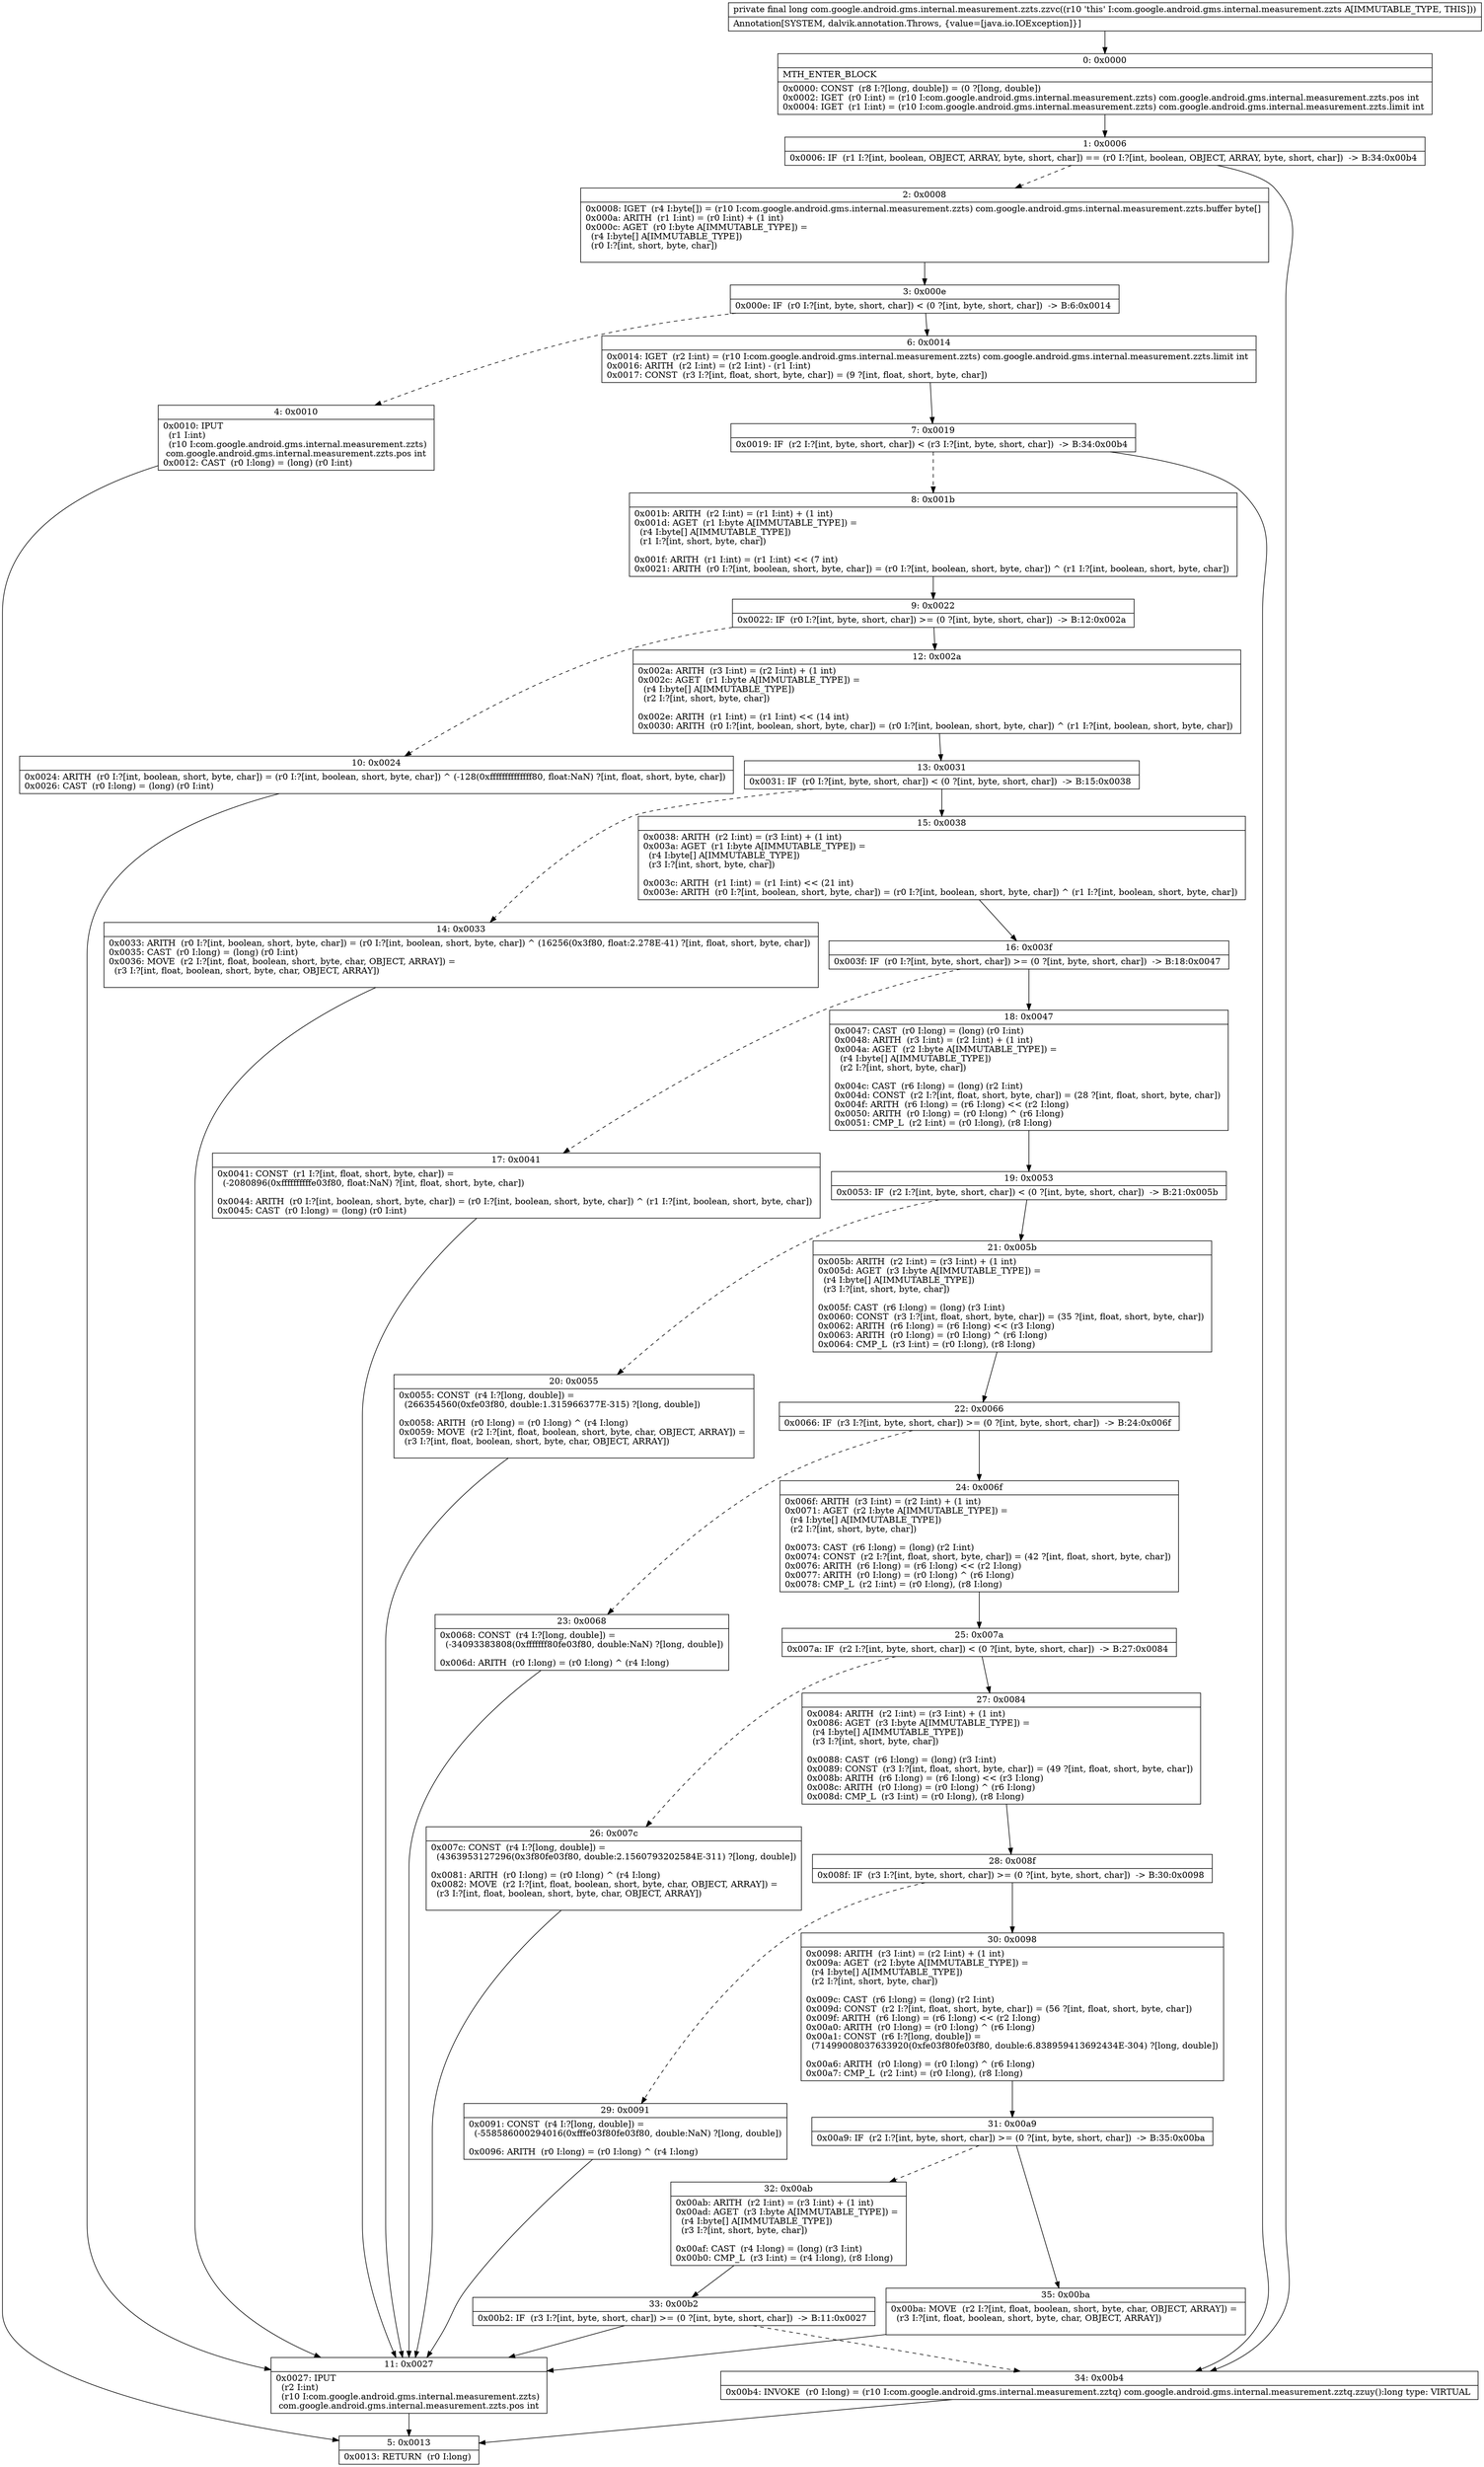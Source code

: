 digraph "CFG forcom.google.android.gms.internal.measurement.zzts.zzvc()J" {
Node_0 [shape=record,label="{0\:\ 0x0000|MTH_ENTER_BLOCK\l|0x0000: CONST  (r8 I:?[long, double]) = (0 ?[long, double]) \l0x0002: IGET  (r0 I:int) = (r10 I:com.google.android.gms.internal.measurement.zzts) com.google.android.gms.internal.measurement.zzts.pos int \l0x0004: IGET  (r1 I:int) = (r10 I:com.google.android.gms.internal.measurement.zzts) com.google.android.gms.internal.measurement.zzts.limit int \l}"];
Node_1 [shape=record,label="{1\:\ 0x0006|0x0006: IF  (r1 I:?[int, boolean, OBJECT, ARRAY, byte, short, char]) == (r0 I:?[int, boolean, OBJECT, ARRAY, byte, short, char])  \-\> B:34:0x00b4 \l}"];
Node_2 [shape=record,label="{2\:\ 0x0008|0x0008: IGET  (r4 I:byte[]) = (r10 I:com.google.android.gms.internal.measurement.zzts) com.google.android.gms.internal.measurement.zzts.buffer byte[] \l0x000a: ARITH  (r1 I:int) = (r0 I:int) + (1 int) \l0x000c: AGET  (r0 I:byte A[IMMUTABLE_TYPE]) = \l  (r4 I:byte[] A[IMMUTABLE_TYPE])\l  (r0 I:?[int, short, byte, char])\l \l}"];
Node_3 [shape=record,label="{3\:\ 0x000e|0x000e: IF  (r0 I:?[int, byte, short, char]) \< (0 ?[int, byte, short, char])  \-\> B:6:0x0014 \l}"];
Node_4 [shape=record,label="{4\:\ 0x0010|0x0010: IPUT  \l  (r1 I:int)\l  (r10 I:com.google.android.gms.internal.measurement.zzts)\l com.google.android.gms.internal.measurement.zzts.pos int \l0x0012: CAST  (r0 I:long) = (long) (r0 I:int) \l}"];
Node_5 [shape=record,label="{5\:\ 0x0013|0x0013: RETURN  (r0 I:long) \l}"];
Node_6 [shape=record,label="{6\:\ 0x0014|0x0014: IGET  (r2 I:int) = (r10 I:com.google.android.gms.internal.measurement.zzts) com.google.android.gms.internal.measurement.zzts.limit int \l0x0016: ARITH  (r2 I:int) = (r2 I:int) \- (r1 I:int) \l0x0017: CONST  (r3 I:?[int, float, short, byte, char]) = (9 ?[int, float, short, byte, char]) \l}"];
Node_7 [shape=record,label="{7\:\ 0x0019|0x0019: IF  (r2 I:?[int, byte, short, char]) \< (r3 I:?[int, byte, short, char])  \-\> B:34:0x00b4 \l}"];
Node_8 [shape=record,label="{8\:\ 0x001b|0x001b: ARITH  (r2 I:int) = (r1 I:int) + (1 int) \l0x001d: AGET  (r1 I:byte A[IMMUTABLE_TYPE]) = \l  (r4 I:byte[] A[IMMUTABLE_TYPE])\l  (r1 I:?[int, short, byte, char])\l \l0x001f: ARITH  (r1 I:int) = (r1 I:int) \<\< (7 int) \l0x0021: ARITH  (r0 I:?[int, boolean, short, byte, char]) = (r0 I:?[int, boolean, short, byte, char]) ^ (r1 I:?[int, boolean, short, byte, char]) \l}"];
Node_9 [shape=record,label="{9\:\ 0x0022|0x0022: IF  (r0 I:?[int, byte, short, char]) \>= (0 ?[int, byte, short, char])  \-\> B:12:0x002a \l}"];
Node_10 [shape=record,label="{10\:\ 0x0024|0x0024: ARITH  (r0 I:?[int, boolean, short, byte, char]) = (r0 I:?[int, boolean, short, byte, char]) ^ (\-128(0xffffffffffffff80, float:NaN) ?[int, float, short, byte, char]) \l0x0026: CAST  (r0 I:long) = (long) (r0 I:int) \l}"];
Node_11 [shape=record,label="{11\:\ 0x0027|0x0027: IPUT  \l  (r2 I:int)\l  (r10 I:com.google.android.gms.internal.measurement.zzts)\l com.google.android.gms.internal.measurement.zzts.pos int \l}"];
Node_12 [shape=record,label="{12\:\ 0x002a|0x002a: ARITH  (r3 I:int) = (r2 I:int) + (1 int) \l0x002c: AGET  (r1 I:byte A[IMMUTABLE_TYPE]) = \l  (r4 I:byte[] A[IMMUTABLE_TYPE])\l  (r2 I:?[int, short, byte, char])\l \l0x002e: ARITH  (r1 I:int) = (r1 I:int) \<\< (14 int) \l0x0030: ARITH  (r0 I:?[int, boolean, short, byte, char]) = (r0 I:?[int, boolean, short, byte, char]) ^ (r1 I:?[int, boolean, short, byte, char]) \l}"];
Node_13 [shape=record,label="{13\:\ 0x0031|0x0031: IF  (r0 I:?[int, byte, short, char]) \< (0 ?[int, byte, short, char])  \-\> B:15:0x0038 \l}"];
Node_14 [shape=record,label="{14\:\ 0x0033|0x0033: ARITH  (r0 I:?[int, boolean, short, byte, char]) = (r0 I:?[int, boolean, short, byte, char]) ^ (16256(0x3f80, float:2.278E\-41) ?[int, float, short, byte, char]) \l0x0035: CAST  (r0 I:long) = (long) (r0 I:int) \l0x0036: MOVE  (r2 I:?[int, float, boolean, short, byte, char, OBJECT, ARRAY]) = \l  (r3 I:?[int, float, boolean, short, byte, char, OBJECT, ARRAY])\l \l}"];
Node_15 [shape=record,label="{15\:\ 0x0038|0x0038: ARITH  (r2 I:int) = (r3 I:int) + (1 int) \l0x003a: AGET  (r1 I:byte A[IMMUTABLE_TYPE]) = \l  (r4 I:byte[] A[IMMUTABLE_TYPE])\l  (r3 I:?[int, short, byte, char])\l \l0x003c: ARITH  (r1 I:int) = (r1 I:int) \<\< (21 int) \l0x003e: ARITH  (r0 I:?[int, boolean, short, byte, char]) = (r0 I:?[int, boolean, short, byte, char]) ^ (r1 I:?[int, boolean, short, byte, char]) \l}"];
Node_16 [shape=record,label="{16\:\ 0x003f|0x003f: IF  (r0 I:?[int, byte, short, char]) \>= (0 ?[int, byte, short, char])  \-\> B:18:0x0047 \l}"];
Node_17 [shape=record,label="{17\:\ 0x0041|0x0041: CONST  (r1 I:?[int, float, short, byte, char]) = \l  (\-2080896(0xffffffffffe03f80, float:NaN) ?[int, float, short, byte, char])\l \l0x0044: ARITH  (r0 I:?[int, boolean, short, byte, char]) = (r0 I:?[int, boolean, short, byte, char]) ^ (r1 I:?[int, boolean, short, byte, char]) \l0x0045: CAST  (r0 I:long) = (long) (r0 I:int) \l}"];
Node_18 [shape=record,label="{18\:\ 0x0047|0x0047: CAST  (r0 I:long) = (long) (r0 I:int) \l0x0048: ARITH  (r3 I:int) = (r2 I:int) + (1 int) \l0x004a: AGET  (r2 I:byte A[IMMUTABLE_TYPE]) = \l  (r4 I:byte[] A[IMMUTABLE_TYPE])\l  (r2 I:?[int, short, byte, char])\l \l0x004c: CAST  (r6 I:long) = (long) (r2 I:int) \l0x004d: CONST  (r2 I:?[int, float, short, byte, char]) = (28 ?[int, float, short, byte, char]) \l0x004f: ARITH  (r6 I:long) = (r6 I:long) \<\< (r2 I:long) \l0x0050: ARITH  (r0 I:long) = (r0 I:long) ^ (r6 I:long) \l0x0051: CMP_L  (r2 I:int) = (r0 I:long), (r8 I:long) \l}"];
Node_19 [shape=record,label="{19\:\ 0x0053|0x0053: IF  (r2 I:?[int, byte, short, char]) \< (0 ?[int, byte, short, char])  \-\> B:21:0x005b \l}"];
Node_20 [shape=record,label="{20\:\ 0x0055|0x0055: CONST  (r4 I:?[long, double]) = \l  (266354560(0xfe03f80, double:1.315966377E\-315) ?[long, double])\l \l0x0058: ARITH  (r0 I:long) = (r0 I:long) ^ (r4 I:long) \l0x0059: MOVE  (r2 I:?[int, float, boolean, short, byte, char, OBJECT, ARRAY]) = \l  (r3 I:?[int, float, boolean, short, byte, char, OBJECT, ARRAY])\l \l}"];
Node_21 [shape=record,label="{21\:\ 0x005b|0x005b: ARITH  (r2 I:int) = (r3 I:int) + (1 int) \l0x005d: AGET  (r3 I:byte A[IMMUTABLE_TYPE]) = \l  (r4 I:byte[] A[IMMUTABLE_TYPE])\l  (r3 I:?[int, short, byte, char])\l \l0x005f: CAST  (r6 I:long) = (long) (r3 I:int) \l0x0060: CONST  (r3 I:?[int, float, short, byte, char]) = (35 ?[int, float, short, byte, char]) \l0x0062: ARITH  (r6 I:long) = (r6 I:long) \<\< (r3 I:long) \l0x0063: ARITH  (r0 I:long) = (r0 I:long) ^ (r6 I:long) \l0x0064: CMP_L  (r3 I:int) = (r0 I:long), (r8 I:long) \l}"];
Node_22 [shape=record,label="{22\:\ 0x0066|0x0066: IF  (r3 I:?[int, byte, short, char]) \>= (0 ?[int, byte, short, char])  \-\> B:24:0x006f \l}"];
Node_23 [shape=record,label="{23\:\ 0x0068|0x0068: CONST  (r4 I:?[long, double]) = \l  (\-34093383808(0xfffffff80fe03f80, double:NaN) ?[long, double])\l \l0x006d: ARITH  (r0 I:long) = (r0 I:long) ^ (r4 I:long) \l}"];
Node_24 [shape=record,label="{24\:\ 0x006f|0x006f: ARITH  (r3 I:int) = (r2 I:int) + (1 int) \l0x0071: AGET  (r2 I:byte A[IMMUTABLE_TYPE]) = \l  (r4 I:byte[] A[IMMUTABLE_TYPE])\l  (r2 I:?[int, short, byte, char])\l \l0x0073: CAST  (r6 I:long) = (long) (r2 I:int) \l0x0074: CONST  (r2 I:?[int, float, short, byte, char]) = (42 ?[int, float, short, byte, char]) \l0x0076: ARITH  (r6 I:long) = (r6 I:long) \<\< (r2 I:long) \l0x0077: ARITH  (r0 I:long) = (r0 I:long) ^ (r6 I:long) \l0x0078: CMP_L  (r2 I:int) = (r0 I:long), (r8 I:long) \l}"];
Node_25 [shape=record,label="{25\:\ 0x007a|0x007a: IF  (r2 I:?[int, byte, short, char]) \< (0 ?[int, byte, short, char])  \-\> B:27:0x0084 \l}"];
Node_26 [shape=record,label="{26\:\ 0x007c|0x007c: CONST  (r4 I:?[long, double]) = \l  (4363953127296(0x3f80fe03f80, double:2.1560793202584E\-311) ?[long, double])\l \l0x0081: ARITH  (r0 I:long) = (r0 I:long) ^ (r4 I:long) \l0x0082: MOVE  (r2 I:?[int, float, boolean, short, byte, char, OBJECT, ARRAY]) = \l  (r3 I:?[int, float, boolean, short, byte, char, OBJECT, ARRAY])\l \l}"];
Node_27 [shape=record,label="{27\:\ 0x0084|0x0084: ARITH  (r2 I:int) = (r3 I:int) + (1 int) \l0x0086: AGET  (r3 I:byte A[IMMUTABLE_TYPE]) = \l  (r4 I:byte[] A[IMMUTABLE_TYPE])\l  (r3 I:?[int, short, byte, char])\l \l0x0088: CAST  (r6 I:long) = (long) (r3 I:int) \l0x0089: CONST  (r3 I:?[int, float, short, byte, char]) = (49 ?[int, float, short, byte, char]) \l0x008b: ARITH  (r6 I:long) = (r6 I:long) \<\< (r3 I:long) \l0x008c: ARITH  (r0 I:long) = (r0 I:long) ^ (r6 I:long) \l0x008d: CMP_L  (r3 I:int) = (r0 I:long), (r8 I:long) \l}"];
Node_28 [shape=record,label="{28\:\ 0x008f|0x008f: IF  (r3 I:?[int, byte, short, char]) \>= (0 ?[int, byte, short, char])  \-\> B:30:0x0098 \l}"];
Node_29 [shape=record,label="{29\:\ 0x0091|0x0091: CONST  (r4 I:?[long, double]) = \l  (\-558586000294016(0xfffe03f80fe03f80, double:NaN) ?[long, double])\l \l0x0096: ARITH  (r0 I:long) = (r0 I:long) ^ (r4 I:long) \l}"];
Node_30 [shape=record,label="{30\:\ 0x0098|0x0098: ARITH  (r3 I:int) = (r2 I:int) + (1 int) \l0x009a: AGET  (r2 I:byte A[IMMUTABLE_TYPE]) = \l  (r4 I:byte[] A[IMMUTABLE_TYPE])\l  (r2 I:?[int, short, byte, char])\l \l0x009c: CAST  (r6 I:long) = (long) (r2 I:int) \l0x009d: CONST  (r2 I:?[int, float, short, byte, char]) = (56 ?[int, float, short, byte, char]) \l0x009f: ARITH  (r6 I:long) = (r6 I:long) \<\< (r2 I:long) \l0x00a0: ARITH  (r0 I:long) = (r0 I:long) ^ (r6 I:long) \l0x00a1: CONST  (r6 I:?[long, double]) = \l  (71499008037633920(0xfe03f80fe03f80, double:6.838959413692434E\-304) ?[long, double])\l \l0x00a6: ARITH  (r0 I:long) = (r0 I:long) ^ (r6 I:long) \l0x00a7: CMP_L  (r2 I:int) = (r0 I:long), (r8 I:long) \l}"];
Node_31 [shape=record,label="{31\:\ 0x00a9|0x00a9: IF  (r2 I:?[int, byte, short, char]) \>= (0 ?[int, byte, short, char])  \-\> B:35:0x00ba \l}"];
Node_32 [shape=record,label="{32\:\ 0x00ab|0x00ab: ARITH  (r2 I:int) = (r3 I:int) + (1 int) \l0x00ad: AGET  (r3 I:byte A[IMMUTABLE_TYPE]) = \l  (r4 I:byte[] A[IMMUTABLE_TYPE])\l  (r3 I:?[int, short, byte, char])\l \l0x00af: CAST  (r4 I:long) = (long) (r3 I:int) \l0x00b0: CMP_L  (r3 I:int) = (r4 I:long), (r8 I:long) \l}"];
Node_33 [shape=record,label="{33\:\ 0x00b2|0x00b2: IF  (r3 I:?[int, byte, short, char]) \>= (0 ?[int, byte, short, char])  \-\> B:11:0x0027 \l}"];
Node_34 [shape=record,label="{34\:\ 0x00b4|0x00b4: INVOKE  (r0 I:long) = (r10 I:com.google.android.gms.internal.measurement.zztq) com.google.android.gms.internal.measurement.zztq.zzuy():long type: VIRTUAL \l}"];
Node_35 [shape=record,label="{35\:\ 0x00ba|0x00ba: MOVE  (r2 I:?[int, float, boolean, short, byte, char, OBJECT, ARRAY]) = \l  (r3 I:?[int, float, boolean, short, byte, char, OBJECT, ARRAY])\l \l}"];
MethodNode[shape=record,label="{private final long com.google.android.gms.internal.measurement.zzts.zzvc((r10 'this' I:com.google.android.gms.internal.measurement.zzts A[IMMUTABLE_TYPE, THIS]))  | Annotation[SYSTEM, dalvik.annotation.Throws, \{value=[java.io.IOException]\}]\l}"];
MethodNode -> Node_0;
Node_0 -> Node_1;
Node_1 -> Node_2[style=dashed];
Node_1 -> Node_34;
Node_2 -> Node_3;
Node_3 -> Node_4[style=dashed];
Node_3 -> Node_6;
Node_4 -> Node_5;
Node_6 -> Node_7;
Node_7 -> Node_8[style=dashed];
Node_7 -> Node_34;
Node_8 -> Node_9;
Node_9 -> Node_10[style=dashed];
Node_9 -> Node_12;
Node_10 -> Node_11;
Node_11 -> Node_5;
Node_12 -> Node_13;
Node_13 -> Node_14[style=dashed];
Node_13 -> Node_15;
Node_14 -> Node_11;
Node_15 -> Node_16;
Node_16 -> Node_17[style=dashed];
Node_16 -> Node_18;
Node_17 -> Node_11;
Node_18 -> Node_19;
Node_19 -> Node_20[style=dashed];
Node_19 -> Node_21;
Node_20 -> Node_11;
Node_21 -> Node_22;
Node_22 -> Node_23[style=dashed];
Node_22 -> Node_24;
Node_23 -> Node_11;
Node_24 -> Node_25;
Node_25 -> Node_26[style=dashed];
Node_25 -> Node_27;
Node_26 -> Node_11;
Node_27 -> Node_28;
Node_28 -> Node_29[style=dashed];
Node_28 -> Node_30;
Node_29 -> Node_11;
Node_30 -> Node_31;
Node_31 -> Node_32[style=dashed];
Node_31 -> Node_35;
Node_32 -> Node_33;
Node_33 -> Node_11;
Node_33 -> Node_34[style=dashed];
Node_34 -> Node_5;
Node_35 -> Node_11;
}

